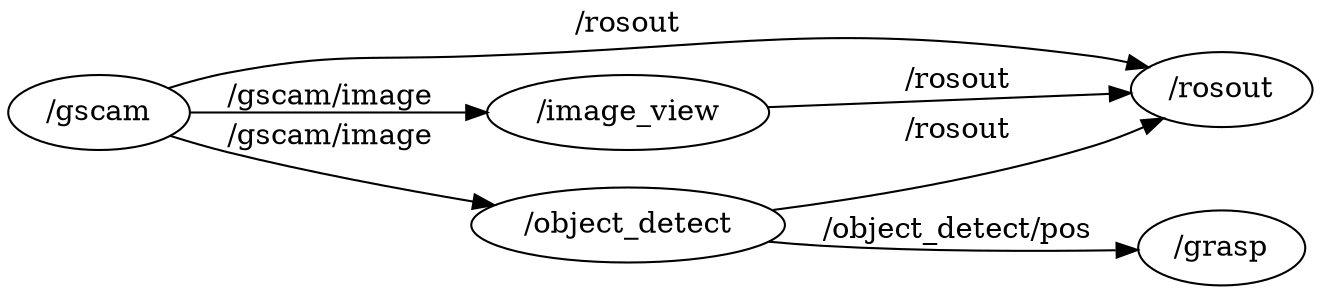 digraph G {
  rankdir=LR;
  _image_view [label="/image_view"];
  _object_detection [label="/object_detect"];
  _grasp [label="/grasp"];
  _rosout [label="/rosout"];
  _gscam_publisher [label="/gscam"];
    _gscam_publisher->_rosout [label="/rosout"]
    _image_view->_rosout [label="/rosout"]
    _gscam_publisher->_image_view [label="/gscam/image"]
    _gscam_publisher->_object_detection [label="/gscam/image"]
    _object_detection->_rosout [label="/rosout"]
    _object_detection->_grasp [label="/object_detect/pos"]}
